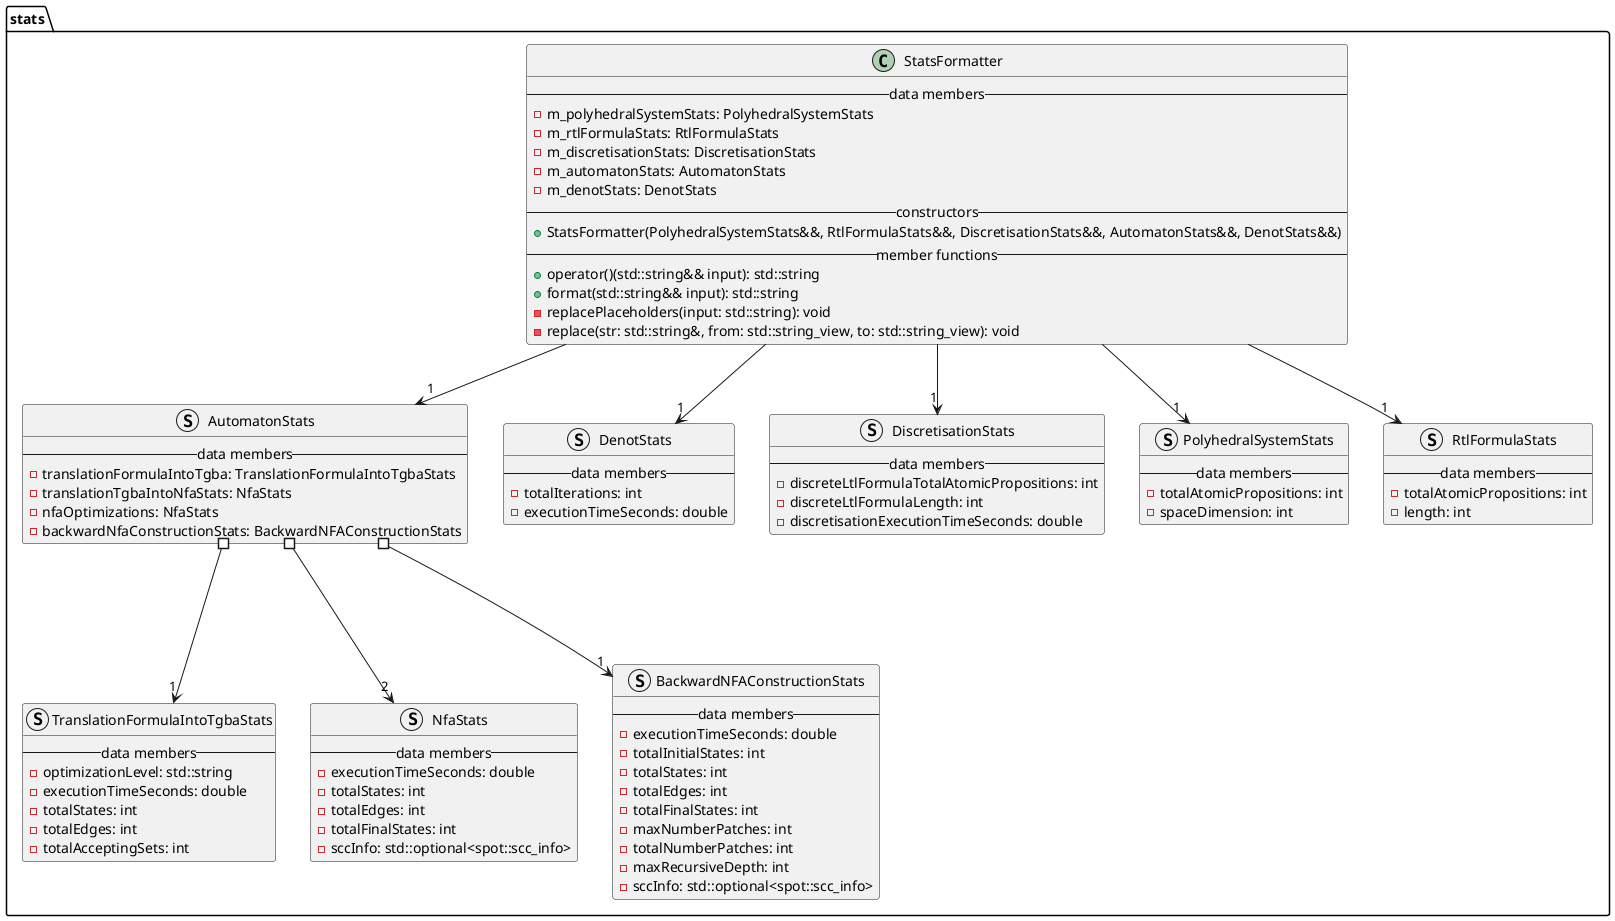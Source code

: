 @startuml

package stats {
    struct AutomatonStats {
        --data members--
        -translationFormulaIntoTgba: TranslationFormulaIntoTgbaStats
        -translationTgbaIntoNfaStats: NfaStats
        -nfaOptimizations: NfaStats
        -backwardNfaConstructionStats: BackwardNFAConstructionStats
    }

    struct TranslationFormulaIntoTgbaStats {
        --data members--
        -optimizationLevel: std::string
        -executionTimeSeconds: double
        -totalStates: int
        -totalEdges: int
        -totalAcceptingSets: int
    }

    struct NfaStats {
        --data members--
        -executionTimeSeconds: double
        -totalStates: int
        -totalEdges: int
        -totalFinalStates: int
        -sccInfo: std::optional<spot::scc_info>
    }

    struct BackwardNFAConstructionStats {
        --data members--
        -executionTimeSeconds: double
        -totalInitialStates: int
        -totalStates: int
        -totalEdges: int
        -totalFinalStates: int
        -maxNumberPatches: int
        -totalNumberPatches: int
        -maxRecursiveDepth: int
        -sccInfo: std::optional<spot::scc_info>
    }

    struct DenotStats {
        --data members--
        -totalIterations: int
        -executionTimeSeconds: double
    }

    struct DiscretisationStats {
        --data members--
        -discreteLtlFormulaTotalAtomicPropositions: int
        -discreteLtlFormulaLength: int
        -discretisationExecutionTimeSeconds: double
    }

    struct PolyhedralSystemStats {
        --data members--
        -totalAtomicPropositions: int
        -spaceDimension: int
    }

    struct RtlFormulaStats {
        --data members--
        -totalAtomicPropositions: int
        -length: int
    }

    class StatsFormatter {
        --data members--
        -m_polyhedralSystemStats: PolyhedralSystemStats
        -m_rtlFormulaStats: RtlFormulaStats
        -m_discretisationStats: DiscretisationStats
        -m_automatonStats: AutomatonStats
        -m_denotStats: DenotStats
        --constructors--
        +StatsFormatter(PolyhedralSystemStats&&, RtlFormulaStats&&, DiscretisationStats&&, AutomatonStats&&, DenotStats&&)
        --member functions--
        +operator()(std::string&& input): std::string
        +format(std::string&& input): std::string
        -replacePlaceholders(input: std::string): void
        -replace(str: std::string&, from: std::string_view, to: std::string_view): void
    }

    StatsFormatter --> "1" PolyhedralSystemStats
    StatsFormatter --> "1" RtlFormulaStats
    StatsFormatter --> "1" DiscretisationStats
    StatsFormatter --> "1" AutomatonStats
    StatsFormatter --> "1" DenotStats
    AutomatonStats #---> "1" TranslationFormulaIntoTgbaStats
    AutomatonStats #---> "1" BackwardNFAConstructionStats
    AutomatonStats #---> "2" NfaStats
}

@enduml
